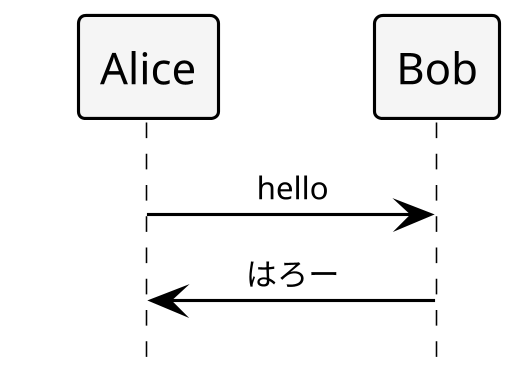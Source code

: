 @startuml

'Style
skinparam shadowing false
skinparam backgroundColor transparent
skinparam dpi 300

skinparam arrow {
  FontColor Black
  FontName Noto Serif JP
  FontSize 10
  FontStyle plain
  Color Black
  Thickness 1
}
skinparam participant {
  FontColor Black
  FontName Noto Sans
  FontSize 14
  FontStyle plain
  BackgroundColor WhiteSmoke
  BorderColor Black
  BorderThickness 1
  Padding 20
}
skinparam sequence {
  LifeLineBackgroundColor transparent
  LifeLineBorderColor Black
  LifeLineBorderThickness 1
  MessageAlignment center
}
hide footbox
skinparam BoxPadding 10

'Diagram
Alice->Bob : hello
Alice<-Bob : はろー

@enduml
